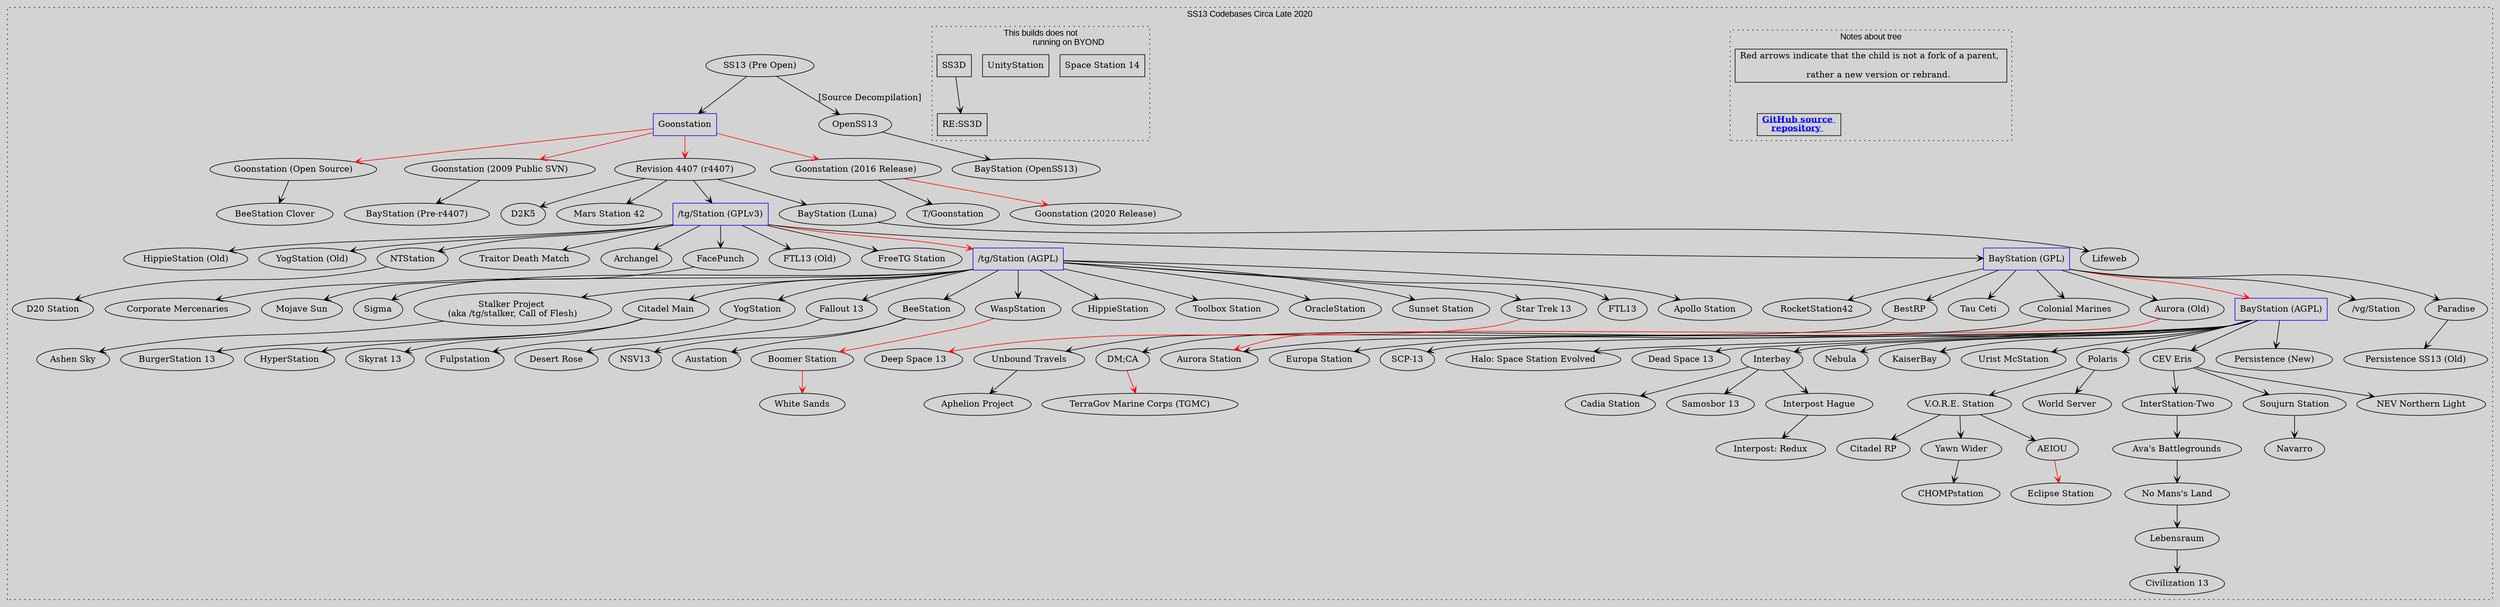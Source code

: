 digraph G {
	/// Attributes ///
	color    = "black"
	fontname = "Arial"
	fontsize = 14
	ratio    = "auto"   //size = "30, 30"
	rankdir  = "LB"
	bgcolor  = lightgray
	//splines  = false

	graph [compound = true]
	edge [arrowhead = vee, arrowtail=vee, splines=curved]


	//
	subgraph cluster_map
	{
		//
		subgraph cluster_note
		{
			/// Attributes ///
			label    = "Notes about tree"
			style    = "dotted"
			rankdir  = "LB"
			compound = false
			rank     = same
			//pos      = "10,10!"

			node [
				shape    = rectangle,
				fontsize = 14,
				//width    = 3.5
				//height   = .08
				minlen = 1
			]

			/// Nodes ///
			note1 [
				label = "Red arrows indicate that the child is not a fork of a parent, \l
			rather a new version or rebrand.\l", width = 4.5
			]
			note2 [
				label = <<b><u><font color="blue" style="font-weight: bold;" align="center">GitHub source <br align="center"/>repository </font></u></b> >,
				URL = "https://github.com/CthulhuOnIce/SS13-Codebases", width = 1.5
			]
			dummy_helper1 [style = "invis", width = 3]

			/// Edges ///
			note1 -> note2 [style = "invis"] //, taillabel = "tail", lhead=cluster_0, constraint=false]
			//node [shape=record, height=.08, fontsize=11, width=3.5]
			note1 -> dummy_helper1 [style = "invis"] //, taillabel = "tail", lhead=cluster_0, constraint=false]

		}

		//
		subgraph cluster_not_byond
		{
			/// Attributes ///
			label    = "This builds does not
			running on BYOND"
			style    = "dotted"
			rankdir  = "LB"
			//compound = false
			//rank     = same

			node [
				shape    = rectangle,
				//fontsize = 14,
				//width    = 3.5
				//height   = .08
				minlen = 1
			]

			/// Nodes ///
			"Space Station 14"
			"UnityStation"
			"SS3D"
			"SS3D" -> "RE:SS3D" //[constraint = false, dir=down]

		}

		/// Attributes ///
		label    = "SS13 Codebases Circa Late 2020"
		labelloc = "top"
		style    = "dotted"
		//rankdir = "TB"
		//edge [constraint = true]

		/// Nodes ///
		"Goonstation" [shape = rectangle, color = blue]
		"/tg/Station (GPLv3)" [shape = rectangle, color = blue]
		"/tg/Station (AGPL)" [shape = rectangle, color = blue]
		"BayStation (GPL)" [shape = rectangle, color = blue]
		"BayStation (AGPL)" [shape = rectangle, color = blue]

		/// Edges ///
		"Citadel Main"               -> "BurgerStation 13"
		"SS13 (Pre Open)"            -> "OpenSS13" [label = "[Source Decompilation]"]
		"OpenSS13"                   -> "BayStation (OpenSS13)"
		"SS13 (Pre Open)"            -> "Goonstation"
		"Goonstation"                -> "Revision 4407 (r4407)" [color = red]
		"Goonstation"                -> "Goonstation (2016 Release)" [color = red]
		"Goonstation (2016 Release)" -> "T/Goonstation"
		"Goonstation (2016 Release)" -> "Goonstation (2020 Release)" [color = red]
		"Goonstation"                -> "Goonstation (Open Source)" [color = red]
		"Revision 4407 (r4407)"      -> "/tg/Station (GPLv3)"
		"Revision 4407 (r4407)"      -> "BayStation (Luna)"
		"Revision 4407 (r4407)"      -> "D2K5"
		"Revision 4407 (r4407)"      -> "Mars Station 42"
		"BayStation (Luna)"          -> "Lifeweb"
		"/tg/Station (GPLv3)"        -> "/tg/Station (AGPL)" [color = red]
		"/tg/Station (GPLv3)"        -> "BayStation (GPL)"
		"/tg/Station (GPLv3)"        -> "HippieStation (Old)"
		"/tg/Station (GPLv3)"        -> "YogStation (Old)"
		"/tg/Station (GPLv3)"        -> "NTStation"
		"/tg/Station (GPLv3)"        -> "Traitor Death Match"
		"/tg/Station (GPLv3)"        -> "Archangel"
		"/tg/Station (GPLv3)"        -> "FacePunch"
		"/tg/Station (GPLv3)"        -> "FTL13 (Old)"
		"NTStation"                  -> "D20 Station"
		"FacePunch"                  -> "Corporate Mercenaries"
		"BayStation (GPL)"           -> "/vg/Station"
		"BayStation (GPL)"           -> "Paradise"
		"Paradise"                   -> "Persistence SS13 (Old)"
		"BayStation (GPL)"           -> "RocketStation42"
		"BayStation (GPL)"           -> "BestRP"
		"BayStation (GPL)"           -> "Tau Ceti"
		"BayStation (GPL)"           -> "Aurora (Old)"
		"Aurora (Old)"               -> "Aurora Station" [color = red]
		"BayStation (GPL)"           -> "Colonial Marines"
		"Colonial Marines"           -> "DM;CA"
		"DM;CA"                      -> "TerraGov Marine Corps (TGMC)" [color = red]
		"BayStation (GPL)"           -> "BayStation (AGPL)" [color = red]
		"/tg/Station (AGPL)"         -> "YogStation"
		"YogStation"                 -> "Fulpstation"
		"/tg/Station (AGPL)"         -> "Fallout 13"
		"Fallout 13"                 -> "Desert Rose"
		"/tg/Station (AGPL)"         -> "BeeStation"
		"BeeStation"                 -> "NSV13"
		"BeeStation"                 -> "Austation"
		"/tg/Station (AGPL)"         -> "WaspStation"
		"WaspStation"                -> "Boomer Station" [color = red]
		"/tg/Station (AGPL)"         -> "HippieStation"
		"/tg/Station (AGPL)"         -> "Citadel Main"
		"Citadel Main"               -> "HyperStation"
		"Citadel Main"               -> "Skyrat 13"
		"/tg/Station (AGPL)"         -> "Toolbox Station"
		"/tg/Station (AGPL)"         -> "OracleStation"
		"/tg/Station (AGPL)"         -> "Sunset Station"
		"/tg/Station (AGPL)"         -> "Star Trek 13"
		"Star Trek 13"               -> "Deep Space 13" [color = red]
		"/tg/Station (AGPL)"         -> "FTL13"
		"/tg/Station (AGPL)"         -> "Apollo Station"
		"BayStation (AGPL)"          -> "Urist McStation"
		"BayStation (AGPL)"          -> "Polaris"
		"Polaris"                    -> "World Server"
		"BayStation (AGPL)"          -> "CEV Eris"
		"CEV Eris"                   -> "InterStation-Two"
		"CEV Eris"                   -> "Soujurn Station"
		"Soujurn Station"            -> "Navarro"
		"InterStation-Two"           -> "Ava's Battlegrounds"
		"Ava's Battlegrounds"        -> "No Mans's Land"
		"No Mans's Land"             -> "Lebensraum"
		"Lebensraum"                 -> "Civilization 13"
		"BayStation (AGPL)"          -> "Persistence (New)"
		"BayStation (AGPL)"          -> "Europa Station"
		"BayStation (AGPL)"          -> "SCP-13"
		"BayStation (AGPL)"          -> "Halo: Space Station Evolved"
		"BayStation (AGPL)"          -> "Dead Space 13"
		"BayStation (AGPL)"          -> "Aurora Station"
		"BayStation (AGPL)"          -> "Interbay"
		"Interbay"                   -> "Interpost Hague"
		"Polaris"                    -> "V.O.R.E. Station"
		"V.O.R.E. Station"           -> "Citadel RP"
		"V.O.R.E. Station"           -> "Yawn Wider"
		"Yawn Wider"                 -> "CHOMPstation"
		"V.O.R.E. Station"           -> "AEIOU"
		"AEIOU"                      -> "Eclipse Station" [color = red]
		"/tg/Station (AGPL)"         -> "Mojave Sun"

		/// Gesugao-san ///
		"/tg/Station (GPLv3)"                                -> "FreeTG Station"
		"BayStation (AGPL)"                                  -> "Nebula"
		"BestRP"                                             -> "Unbound Travels"
		"Boomer Station"                                     -> "White Sands" [color = red]
		"CEV Eris"                                           -> "NEV Northern Light"
		"Goonstation (2009 Public SVN)"                      -> "BayStation (Pre-r4407)"
		"Goonstation (Open Source)"                          -> "BeeStation Clover"
		"Goonstation"                                        -> "Goonstation (2009 Public SVN)" [color = red]
		"Unbound Travels"                                    -> "Aphelion Project"
		"Interpost Hague"                                    -> "Interpost: Redux"
		"Interbay"                                           -> "Cadia Station"
		"Interbay"                                           -> "Samosbor 13"
		"BayStation (AGPL)"                                  -> "KaiserBay"
		"/tg/Station (AGPL)"                                 -> "Sigma"
		"/tg/Station (AGPL)"                                 -> "Stalker Project \n(aka /tg/stalker, Call of Flesh)"
		"Stalker Project \n(aka /tg/stalker, Call of Flesh)" -> "Ashen Sky"
		/// Gesugao-san ///
	}
}
